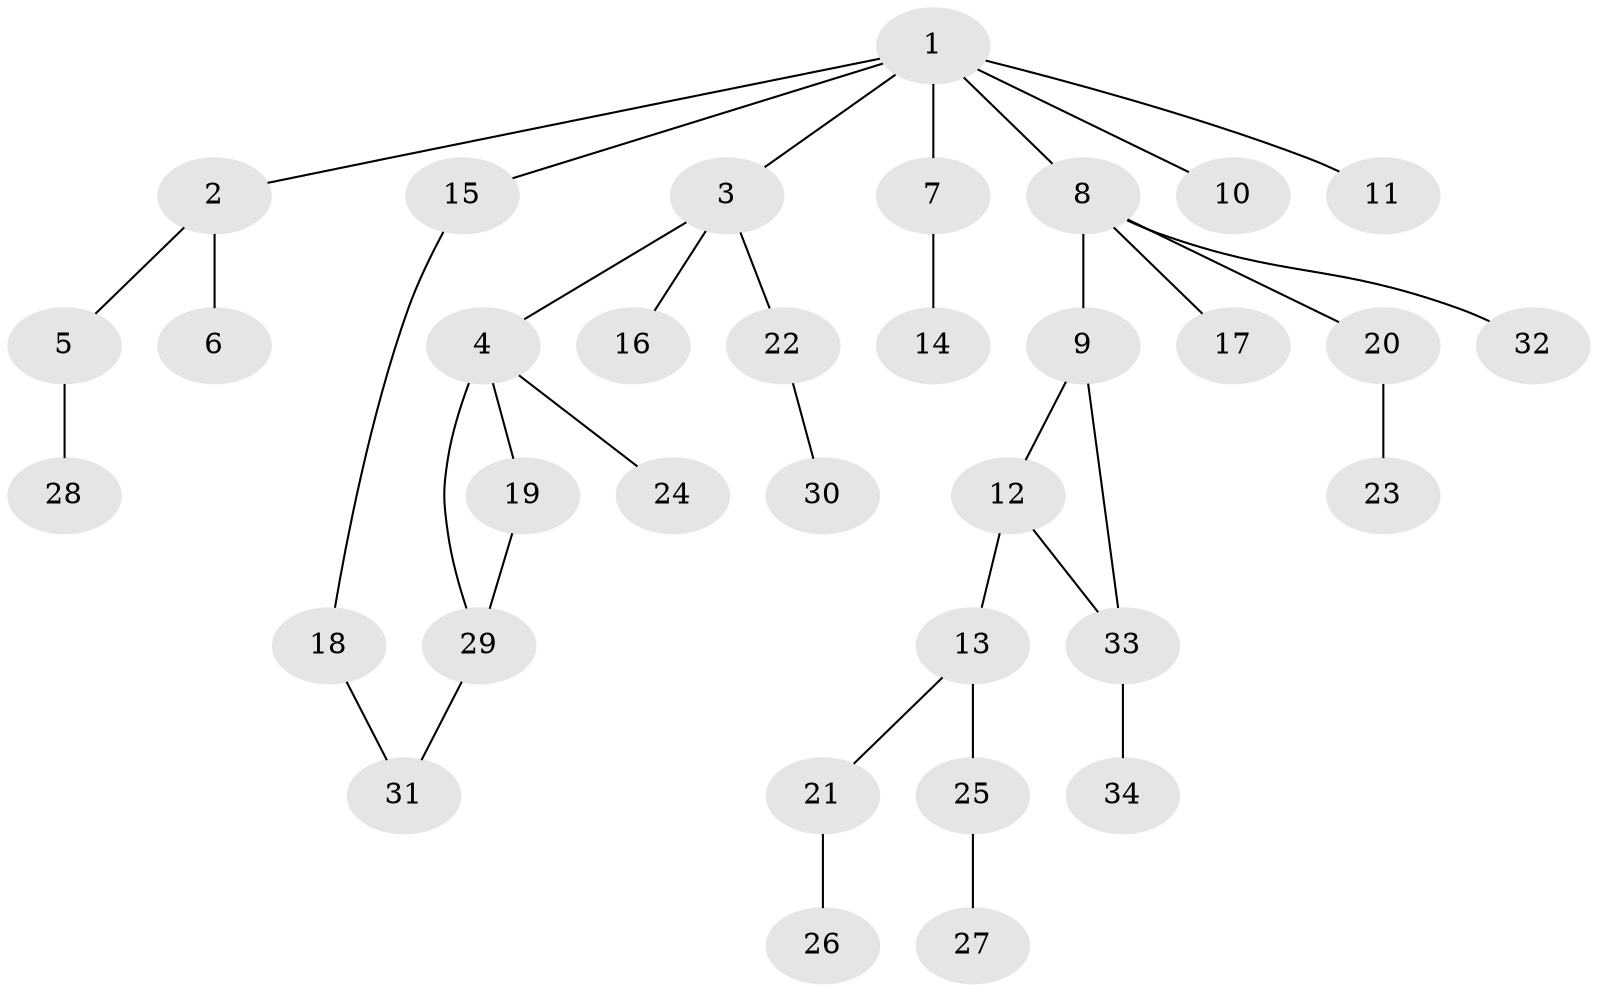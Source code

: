 // original degree distribution, {8: 0.018518518518518517, 4: 0.05555555555555555, 2: 0.3148148148148148, 1: 0.4074074074074074, 6: 0.018518518518518517, 3: 0.18518518518518517}
// Generated by graph-tools (version 1.1) at 2025/48/03/04/25 22:48:44]
// undirected, 34 vertices, 36 edges
graph export_dot {
  node [color=gray90,style=filled];
  1;
  2;
  3;
  4;
  5;
  6;
  7;
  8;
  9;
  10;
  11;
  12;
  13;
  14;
  15;
  16;
  17;
  18;
  19;
  20;
  21;
  22;
  23;
  24;
  25;
  26;
  27;
  28;
  29;
  30;
  31;
  32;
  33;
  34;
  1 -- 2 [weight=1.0];
  1 -- 3 [weight=1.0];
  1 -- 7 [weight=1.0];
  1 -- 8 [weight=1.0];
  1 -- 10 [weight=1.0];
  1 -- 11 [weight=1.0];
  1 -- 15 [weight=1.0];
  2 -- 5 [weight=1.0];
  2 -- 6 [weight=1.0];
  3 -- 4 [weight=1.0];
  3 -- 16 [weight=1.0];
  3 -- 22 [weight=1.0];
  4 -- 19 [weight=1.0];
  4 -- 24 [weight=1.0];
  4 -- 29 [weight=1.0];
  5 -- 28 [weight=1.0];
  7 -- 14 [weight=1.0];
  8 -- 9 [weight=1.0];
  8 -- 17 [weight=1.0];
  8 -- 20 [weight=1.0];
  8 -- 32 [weight=1.0];
  9 -- 12 [weight=1.0];
  9 -- 33 [weight=1.0];
  12 -- 13 [weight=1.0];
  12 -- 33 [weight=1.0];
  13 -- 21 [weight=1.0];
  13 -- 25 [weight=1.0];
  15 -- 18 [weight=1.0];
  18 -- 31 [weight=1.0];
  19 -- 29 [weight=1.0];
  20 -- 23 [weight=1.0];
  21 -- 26 [weight=1.0];
  22 -- 30 [weight=1.0];
  25 -- 27 [weight=1.0];
  29 -- 31 [weight=1.0];
  33 -- 34 [weight=1.0];
}
